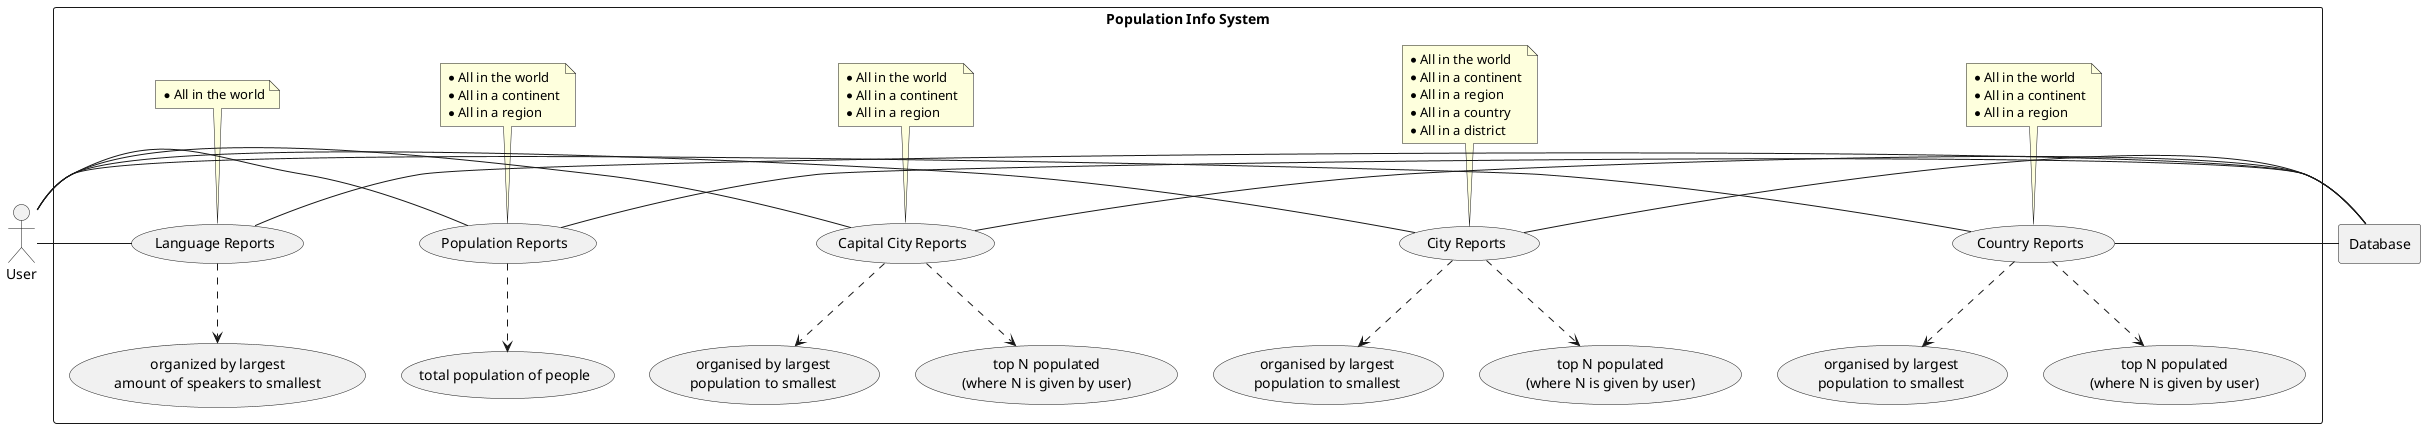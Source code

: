 @startuml

actor User as "User"

rectangle Database

rectangle "Population Info System" {
    usecase UC1 as "Country Reports"

        note top
          * All in the world
          * All in a continent
          * All in a region
        end note

    usecase UC1_a as "organised by largest
    population to smallest"
    usecase UC1_b as "top N populated
    (where N is given by user)"

    User - UC1
    UC1 - Database

    UC1 ..> UC1_a
    UC1 ..> UC1_b

    usecase UC2 as "City Reports"

        note top
          * All in the world
          * All in a continent
          * All in a region
          * All in a country
          * All in a district
        end note

    usecase UC2_a as "organised by largest
    population to smallest"
    usecase UC2_b as "top N populated
    (where N is given by user)"

    User - UC2
    UC2 - Database

    UC2 ..> UC2_a
    UC2 ..> UC2_b

    usecase UC3 as "Capital City Reports"

        note top
          * All in the world
          * All in a continent
          * All in a region
        end note

    usecase UC3_a as "organised by largest
    population to smallest"
    usecase UC3_b as "top N populated
    (where N is given by user)"

    User - UC3
    UC3 - Database

    UC3 ..> UC3_a
    UC3 ..> UC3_b

    usecase UC4 as "Population Reports"

        note top
          * All in the world
          * All in a continent
          * All in a region
        end note

    usecase UC4_a as "total population of people"

    User - UC4
    UC4 - Database

    UC4 ..> UC4_a

    usecase UC5 as "Language Reports"

        note top
          * All in the world
        end note

    usecase UC5_a as "organized by largest
    amount of speakers to smallest"

    User - UC5
    UC5 - Database

    UC5 ..> UC5_a
}

@enduml